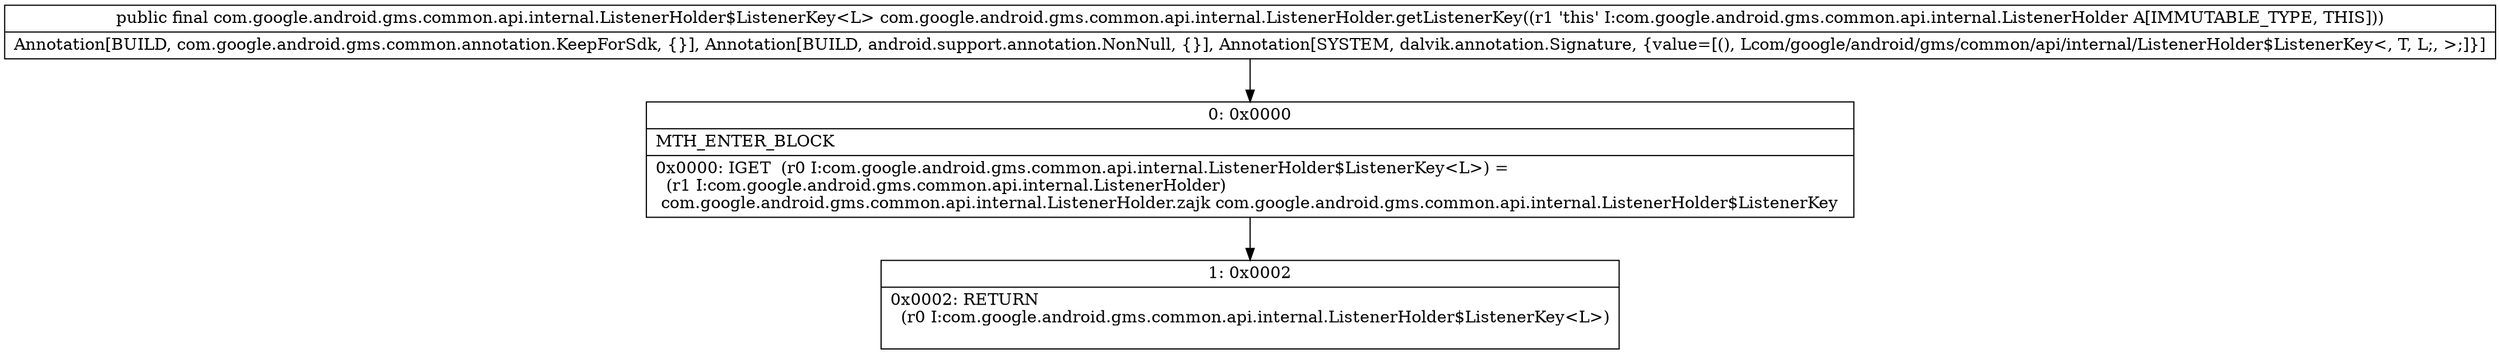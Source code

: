 digraph "CFG forcom.google.android.gms.common.api.internal.ListenerHolder.getListenerKey()Lcom\/google\/android\/gms\/common\/api\/internal\/ListenerHolder$ListenerKey;" {
Node_0 [shape=record,label="{0\:\ 0x0000|MTH_ENTER_BLOCK\l|0x0000: IGET  (r0 I:com.google.android.gms.common.api.internal.ListenerHolder$ListenerKey\<L\>) = \l  (r1 I:com.google.android.gms.common.api.internal.ListenerHolder)\l com.google.android.gms.common.api.internal.ListenerHolder.zajk com.google.android.gms.common.api.internal.ListenerHolder$ListenerKey \l}"];
Node_1 [shape=record,label="{1\:\ 0x0002|0x0002: RETURN  \l  (r0 I:com.google.android.gms.common.api.internal.ListenerHolder$ListenerKey\<L\>)\l \l}"];
MethodNode[shape=record,label="{public final com.google.android.gms.common.api.internal.ListenerHolder$ListenerKey\<L\> com.google.android.gms.common.api.internal.ListenerHolder.getListenerKey((r1 'this' I:com.google.android.gms.common.api.internal.ListenerHolder A[IMMUTABLE_TYPE, THIS]))  | Annotation[BUILD, com.google.android.gms.common.annotation.KeepForSdk, \{\}], Annotation[BUILD, android.support.annotation.NonNull, \{\}], Annotation[SYSTEM, dalvik.annotation.Signature, \{value=[(), Lcom\/google\/android\/gms\/common\/api\/internal\/ListenerHolder$ListenerKey\<, T, L;, \>;]\}]\l}"];
MethodNode -> Node_0;
Node_0 -> Node_1;
}

